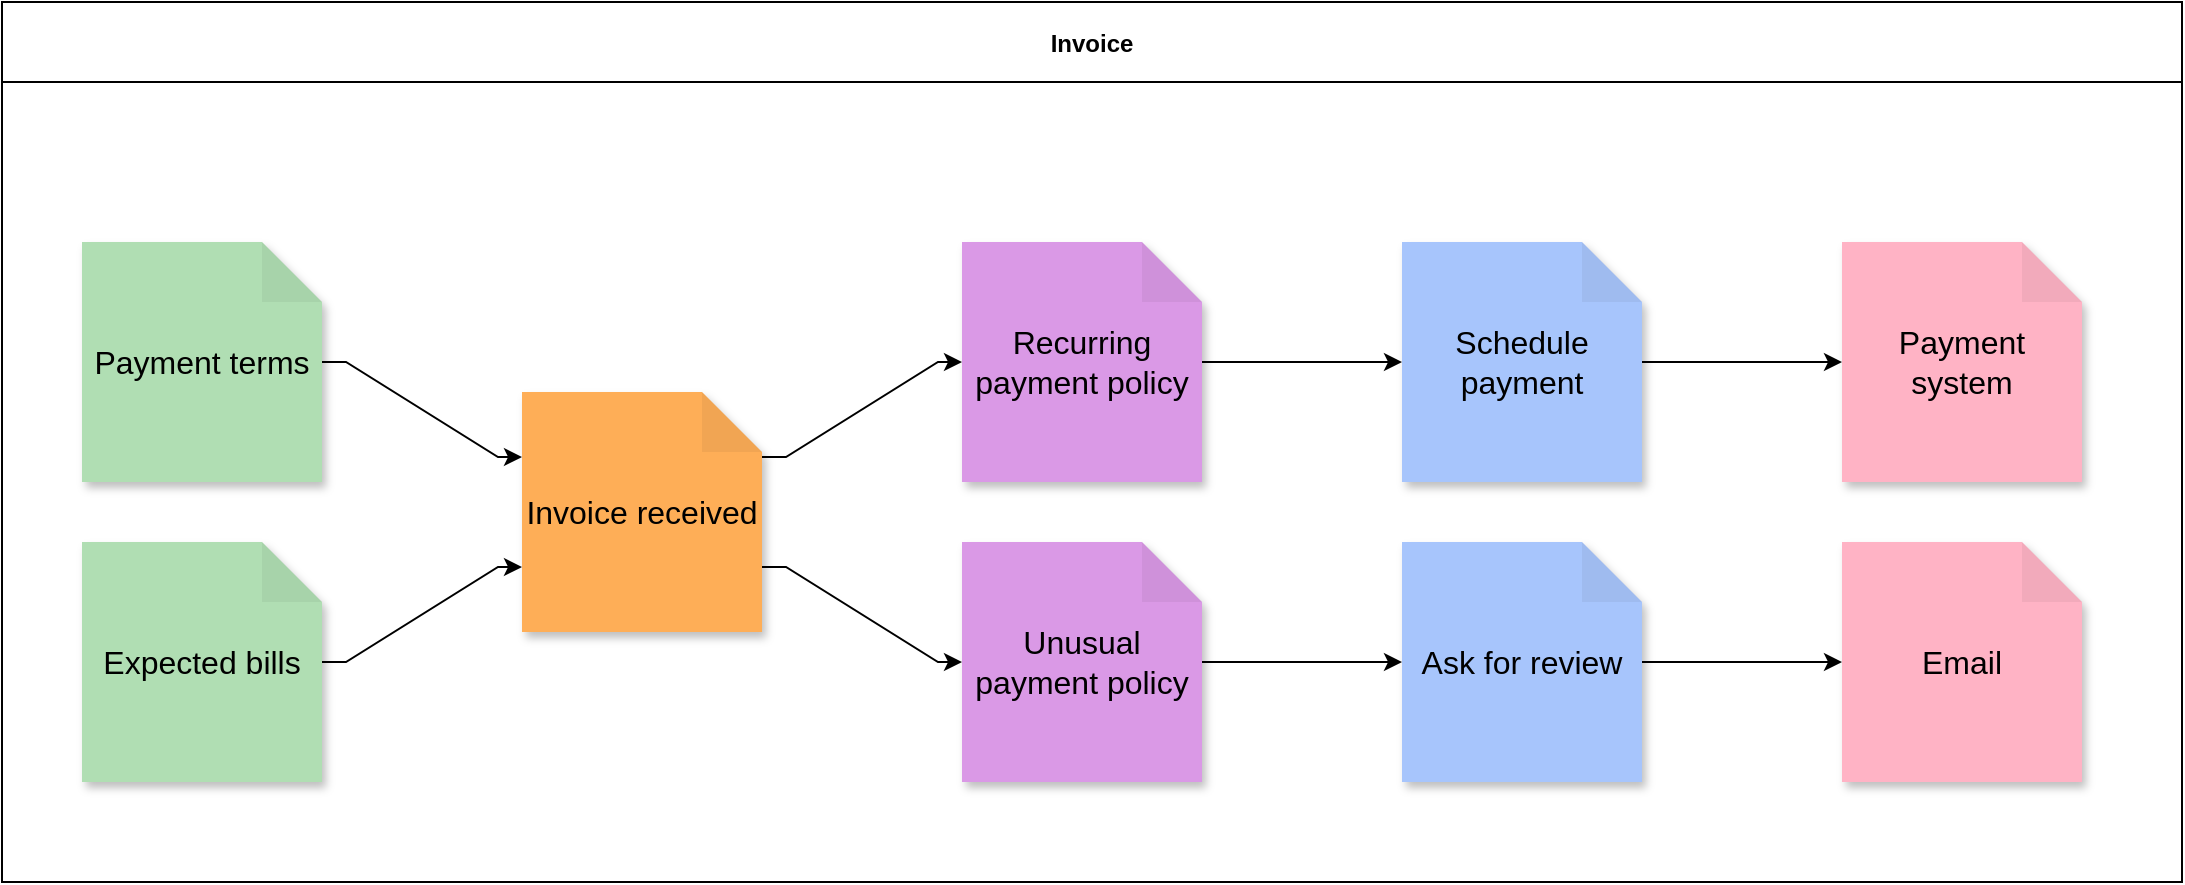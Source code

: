 <mxfile>
    <diagram id="Im0wb3b7KpbfJL7KZe-q" name="Page-1">
        <mxGraphModel dx="1764" dy="768" grid="1" gridSize="10" guides="1" tooltips="1" connect="1" arrows="1" fold="1" page="1" pageScale="1" pageWidth="850" pageHeight="1100" math="0" shadow="0">
            <root>
                <mxCell id="0"/>
                <mxCell id="1" parent="0"/>
                <mxCell id="2" value="Invoice" style="swimlane;horizontal=1;startSize=40;showLine=1;fillColor=#ffffff;strokeColor=#000000;" parent="1" vertex="1">
                    <mxGeometry width="1090" height="440" as="geometry"/>
                </mxCell>
                <mxCell id="3" value="Payment terms" style="shape=note;whiteSpace=wrap;html=1;backgroundOutline=1;darkOpacity=0.05;fillColor=#b0deb3;strokeColor=none;fontSize=16;fontStyle=0;rotation=0;shadow=1;" parent="2" vertex="1">
                    <mxGeometry x="40" y="120" width="120" height="120" as="geometry"/>
                </mxCell>
                <mxCell id="4" value="Expected bills" style="shape=note;whiteSpace=wrap;html=1;backgroundOutline=1;darkOpacity=0.05;fillColor=#b0deb3;strokeColor=none;fontSize=16;fontStyle=0;rotation=0;shadow=1;" parent="2" vertex="1">
                    <mxGeometry x="40" y="270" width="120" height="120" as="geometry"/>
                </mxCell>
                <mxCell id="5" value="Invoice received" style="shape=note;whiteSpace=wrap;html=1;backgroundOutline=1;darkOpacity=0.05;fillColor=#feae57;strokeColor=none;fontSize=16;fontStyle=0;rotation=0;shadow=1;" parent="2" vertex="1">
                    <mxGeometry x="260" y="195" width="120" height="120" as="geometry"/>
                </mxCell>
                <mxCell id="6" value="Recurring payment policy" style="shape=note;whiteSpace=wrap;html=1;backgroundOutline=1;darkOpacity=0.05;fillColor=#da99e6;strokeColor=none;fontSize=16;fontStyle=0;rotation=0;shadow=1;" parent="2" vertex="1">
                    <mxGeometry x="480" y="120" width="120" height="120" as="geometry"/>
                </mxCell>
                <mxCell id="7" value="Unusual payment policy" style="shape=note;whiteSpace=wrap;html=1;backgroundOutline=1;darkOpacity=0.05;fillColor=#da99e6;strokeColor=none;fontSize=16;fontStyle=0;rotation=0;shadow=1;" parent="2" vertex="1">
                    <mxGeometry x="480" y="270" width="120" height="120" as="geometry"/>
                </mxCell>
                <mxCell id="8" value="Schedule payment" style="shape=note;whiteSpace=wrap;html=1;backgroundOutline=1;darkOpacity=0.05;fillColor=#a7c5fc;strokeColor=none;fontSize=16;fontStyle=0;rotation=0;shadow=1;" parent="2" vertex="1">
                    <mxGeometry x="700" y="120" width="120" height="120" as="geometry"/>
                </mxCell>
                <mxCell id="9" value="Ask for review" style="shape=note;whiteSpace=wrap;html=1;backgroundOutline=1;darkOpacity=0.05;fillColor=#a7c5fc;strokeColor=none;fontSize=16;fontStyle=0;rotation=0;shadow=1;" parent="2" vertex="1">
                    <mxGeometry x="700" y="270" width="120" height="120" as="geometry"/>
                </mxCell>
                <mxCell id="10" style="edgeStyle=orthogonalEdgeStyle;rounded=0;orthogonalLoop=1;jettySize=auto;html=1;noEdgeStyle=1;orthogonal=1;" parent="2" source="3" target="5" edge="1">
                    <mxGeometry relative="1" as="geometry">
                        <Array as="points">
                            <mxPoint x="172" y="180"/>
                            <mxPoint x="248" y="227.5"/>
                        </Array>
                    </mxGeometry>
                </mxCell>
                <mxCell id="11" style="edgeStyle=orthogonalEdgeStyle;rounded=0;orthogonalLoop=1;jettySize=auto;html=1;noEdgeStyle=1;orthogonal=1;" parent="2" source="4" target="5" edge="1">
                    <mxGeometry relative="1" as="geometry">
                        <Array as="points">
                            <mxPoint x="172" y="330"/>
                            <mxPoint x="248" y="282.5"/>
                        </Array>
                    </mxGeometry>
                </mxCell>
                <mxCell id="12" style="edgeStyle=orthogonalEdgeStyle;rounded=0;orthogonalLoop=1;jettySize=auto;html=1;noEdgeStyle=1;orthogonal=1;" parent="2" source="5" target="6" edge="1">
                    <mxGeometry relative="1" as="geometry">
                        <Array as="points">
                            <mxPoint x="392" y="227.5"/>
                            <mxPoint x="468" y="180"/>
                        </Array>
                    </mxGeometry>
                </mxCell>
                <mxCell id="13" style="edgeStyle=orthogonalEdgeStyle;rounded=0;orthogonalLoop=1;jettySize=auto;html=1;noEdgeStyle=1;orthogonal=1;" parent="2" source="5" target="7" edge="1">
                    <mxGeometry relative="1" as="geometry">
                        <Array as="points">
                            <mxPoint x="392" y="282.5"/>
                            <mxPoint x="468" y="330"/>
                        </Array>
                    </mxGeometry>
                </mxCell>
                <mxCell id="14" style="edgeStyle=orthogonalEdgeStyle;rounded=0;orthogonalLoop=1;jettySize=auto;html=1;noEdgeStyle=1;orthogonal=1;" parent="2" source="6" target="8" edge="1">
                    <mxGeometry relative="1" as="geometry">
                        <Array as="points">
                            <mxPoint x="612" y="180"/>
                            <mxPoint x="688" y="180"/>
                        </Array>
                    </mxGeometry>
                </mxCell>
                <mxCell id="15" style="edgeStyle=orthogonalEdgeStyle;rounded=0;orthogonalLoop=1;jettySize=auto;html=1;noEdgeStyle=1;orthogonal=1;" parent="2" source="7" target="9" edge="1">
                    <mxGeometry relative="1" as="geometry">
                        <Array as="points">
                            <mxPoint x="612" y="330"/>
                            <mxPoint x="688" y="330"/>
                        </Array>
                    </mxGeometry>
                </mxCell>
                <mxCell id="16" value="Payment system" style="shape=note;whiteSpace=wrap;html=1;backgroundOutline=1;darkOpacity=0.05;fillColor=#ffb3c5;strokeColor=none;fontSize=16;fontStyle=0;rotation=0;shadow=1;" parent="2" vertex="1">
                    <mxGeometry x="920" y="120" width="120" height="120" as="geometry"/>
                </mxCell>
                <mxCell id="17" value="Email" style="shape=note;whiteSpace=wrap;html=1;backgroundOutline=1;darkOpacity=0.05;fillColor=#ffb3c5;strokeColor=none;fontSize=16;fontStyle=0;rotation=0;shadow=1;" parent="2" vertex="1">
                    <mxGeometry x="920" y="270" width="120" height="120" as="geometry"/>
                </mxCell>
                <mxCell id="18" style="edgeStyle=orthogonalEdgeStyle;rounded=0;orthogonalLoop=1;jettySize=auto;html=1;noEdgeStyle=1;orthogonal=1;" parent="2" source="8" target="16" edge="1">
                    <mxGeometry relative="1" as="geometry">
                        <Array as="points">
                            <mxPoint x="832" y="180"/>
                            <mxPoint x="908" y="180"/>
                        </Array>
                    </mxGeometry>
                </mxCell>
                <mxCell id="19" style="edgeStyle=orthogonalEdgeStyle;rounded=0;orthogonalLoop=1;jettySize=auto;html=1;noEdgeStyle=1;orthogonal=1;" parent="2" source="9" target="17" edge="1">
                    <mxGeometry relative="1" as="geometry">
                        <Array as="points">
                            <mxPoint x="832" y="330"/>
                            <mxPoint x="908" y="330"/>
                        </Array>
                    </mxGeometry>
                </mxCell>
            </root>
        </mxGraphModel>
    </diagram>
</mxfile>